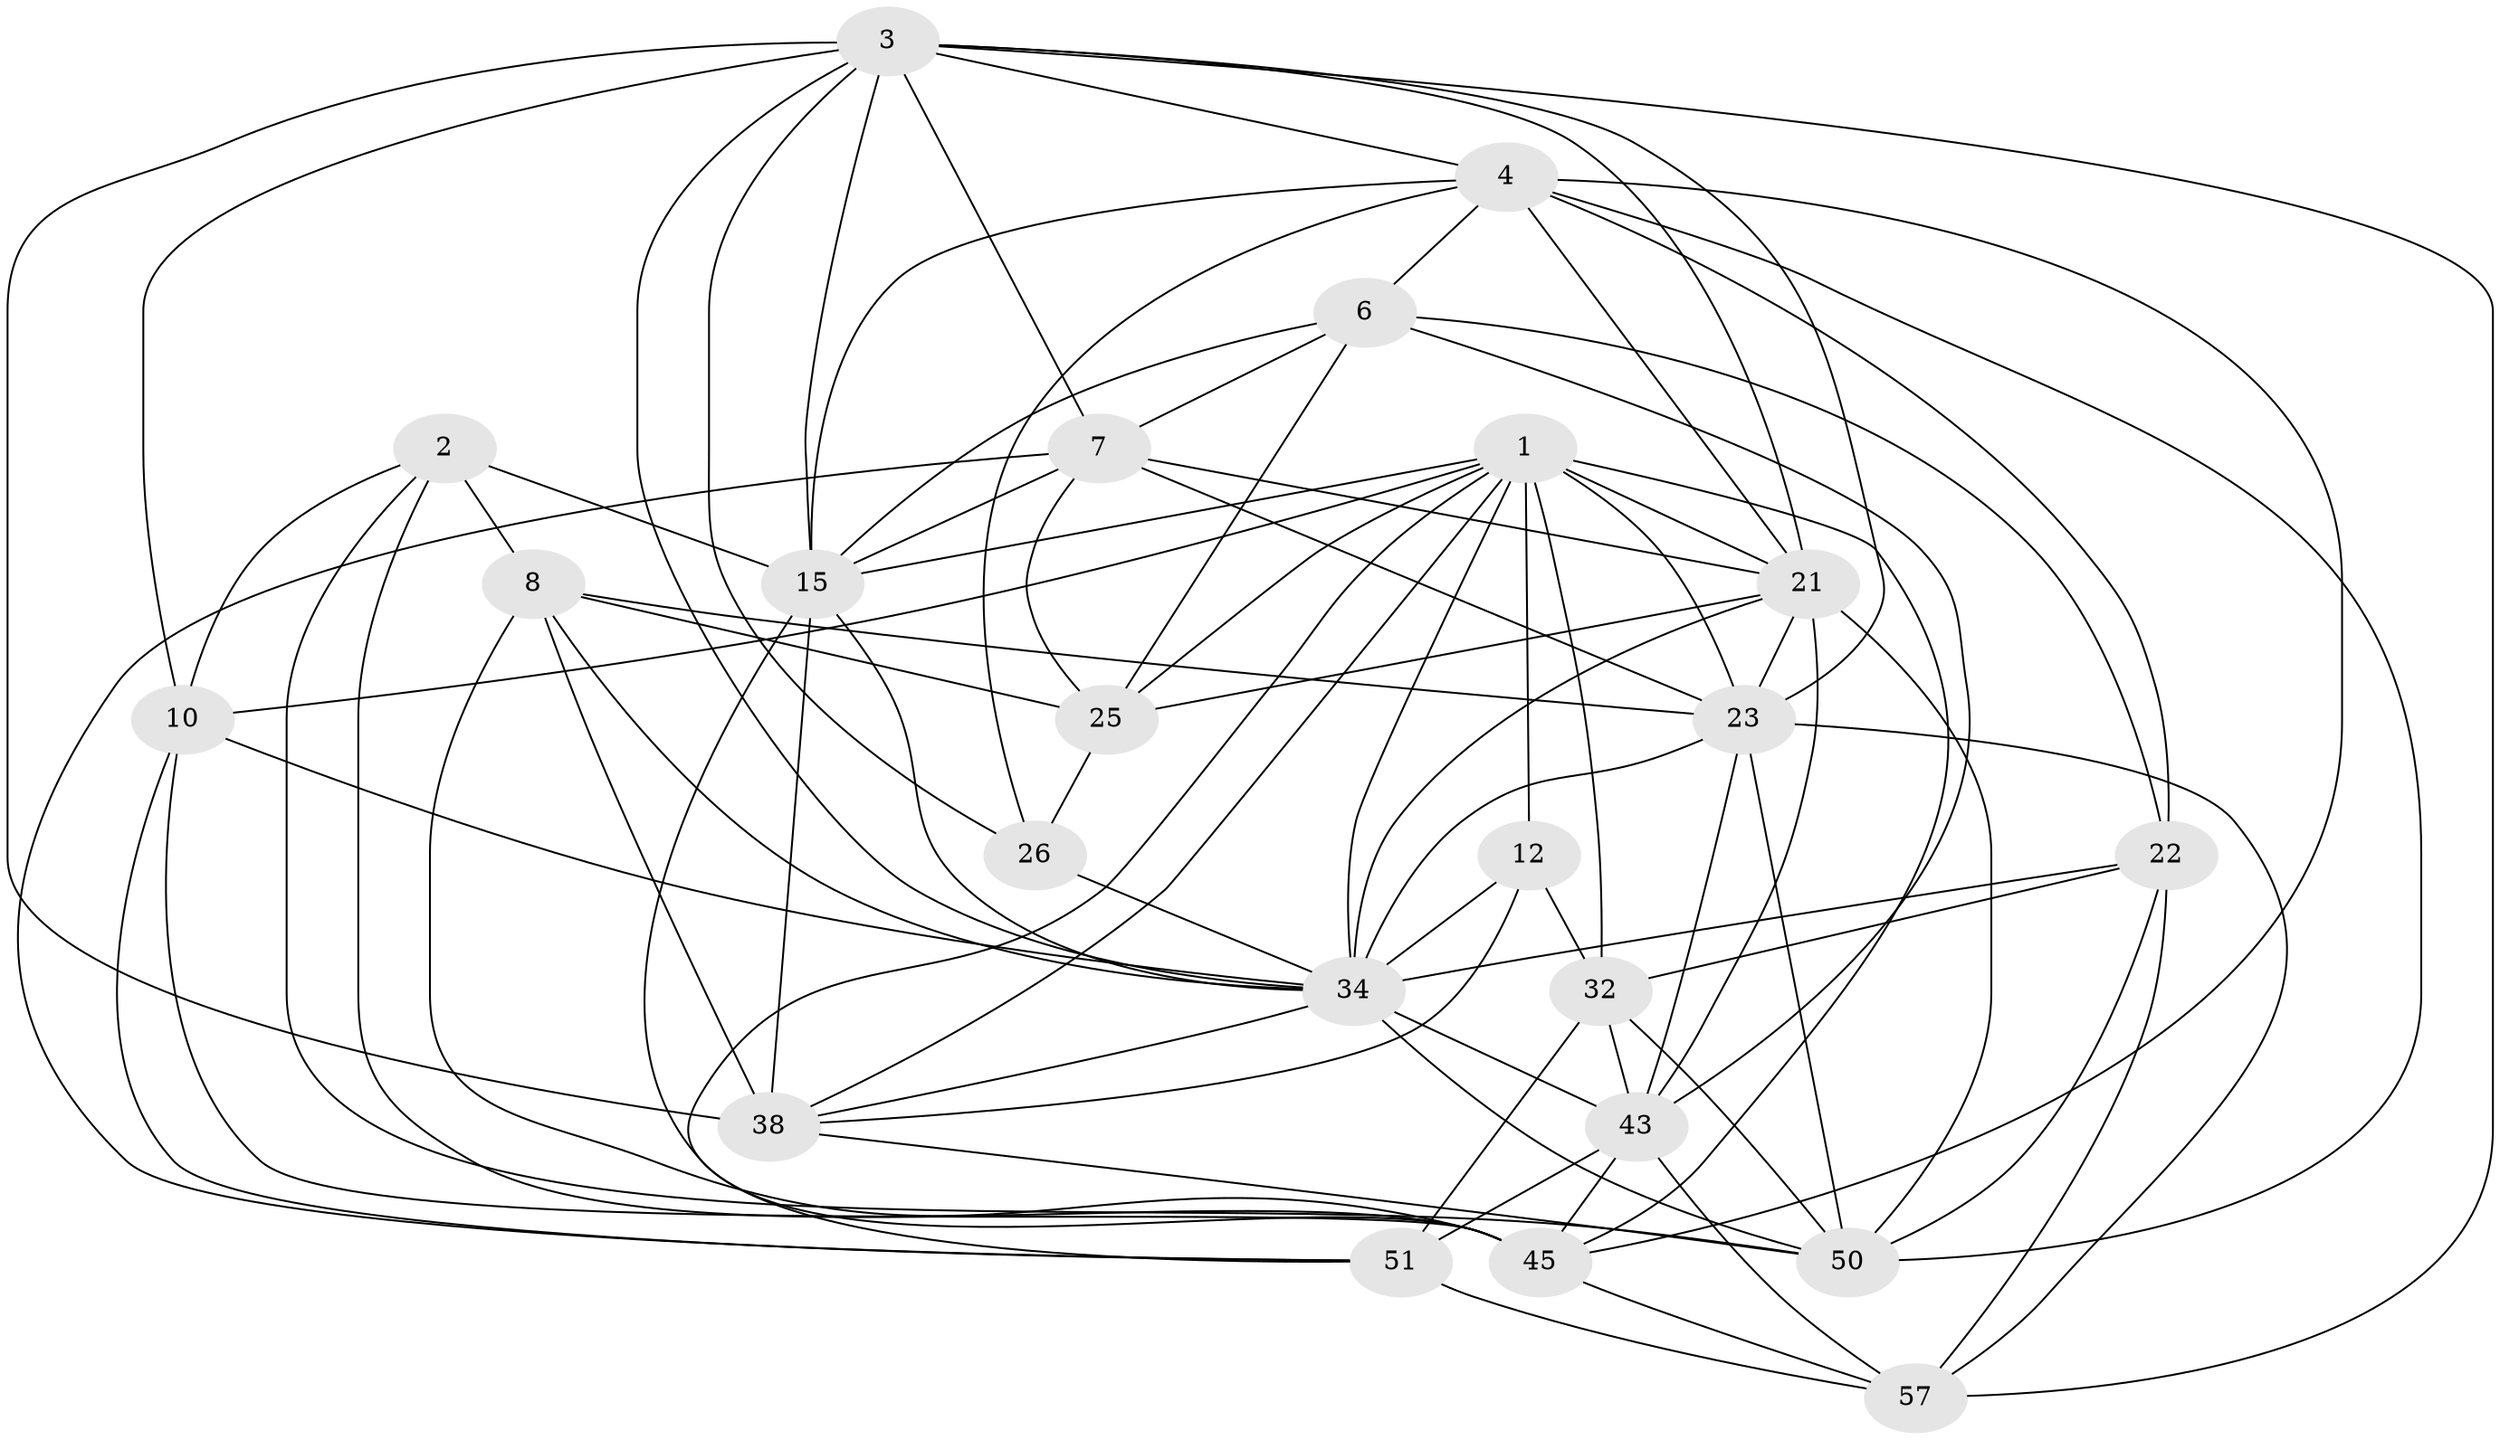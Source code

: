 // original degree distribution, {4: 1.0}
// Generated by graph-tools (version 1.1) at 2025/20/03/04/25 18:20:45]
// undirected, 23 vertices, 84 edges
graph export_dot {
graph [start="1"]
  node [color=gray90,style=filled];
  1 [super="+48+5"];
  2 [super="+19"];
  3 [super="+24+33+17"];
  4 [super="+35+37+54"];
  6 [super="+11"];
  7 [super="+9+70"];
  8 [super="+49"];
  10 [super="+18"];
  12 [super="+56"];
  15 [super="+16+67+20"];
  21 [super="+42+66+65"];
  22 [super="+58"];
  23 [super="+27+31"];
  25 [super="+28"];
  26;
  32 [super="+72"];
  34 [super="+53+36+40"];
  38 [super="+39+52"];
  43 [super="+73+44"];
  45 [super="+46+59"];
  50 [super="+62+55"];
  51 [super="+61"];
  57 [super="+64"];
  1 -- 38;
  1 -- 25;
  1 -- 12 [weight=2];
  1 -- 23;
  1 -- 32;
  1 -- 10;
  1 -- 45;
  1 -- 51;
  1 -- 21;
  1 -- 34;
  1 -- 15;
  2 -- 8;
  2 -- 15 [weight=2];
  2 -- 50;
  2 -- 45;
  2 -- 10;
  3 -- 7 [weight=2];
  3 -- 23 [weight=2];
  3 -- 38 [weight=4];
  3 -- 57;
  3 -- 4;
  3 -- 34;
  3 -- 21 [weight=2];
  3 -- 26;
  3 -- 15;
  3 -- 10;
  4 -- 50;
  4 -- 15;
  4 -- 6;
  4 -- 21;
  4 -- 22;
  4 -- 26;
  4 -- 45;
  6 -- 7;
  6 -- 15;
  6 -- 43;
  6 -- 25;
  6 -- 22;
  7 -- 51;
  7 -- 25;
  7 -- 23;
  7 -- 15;
  7 -- 21;
  8 -- 45;
  8 -- 23;
  8 -- 38;
  8 -- 25;
  8 -- 34;
  10 -- 51;
  10 -- 45;
  10 -- 34;
  12 -- 32;
  12 -- 38;
  12 -- 34 [weight=2];
  15 -- 38;
  15 -- 34;
  15 -- 45;
  21 -- 43 [weight=2];
  21 -- 50;
  21 -- 25;
  21 -- 23;
  21 -- 34 [weight=2];
  22 -- 32;
  22 -- 57;
  22 -- 50;
  22 -- 34;
  23 -- 43;
  23 -- 50;
  23 -- 57;
  23 -- 34;
  25 -- 26;
  26 -- 34;
  32 -- 50 [weight=3];
  32 -- 51;
  32 -- 43;
  34 -- 38;
  34 -- 43 [weight=2];
  34 -- 50;
  38 -- 50;
  43 -- 51;
  43 -- 45;
  43 -- 57;
  45 -- 57;
  51 -- 57;
}
